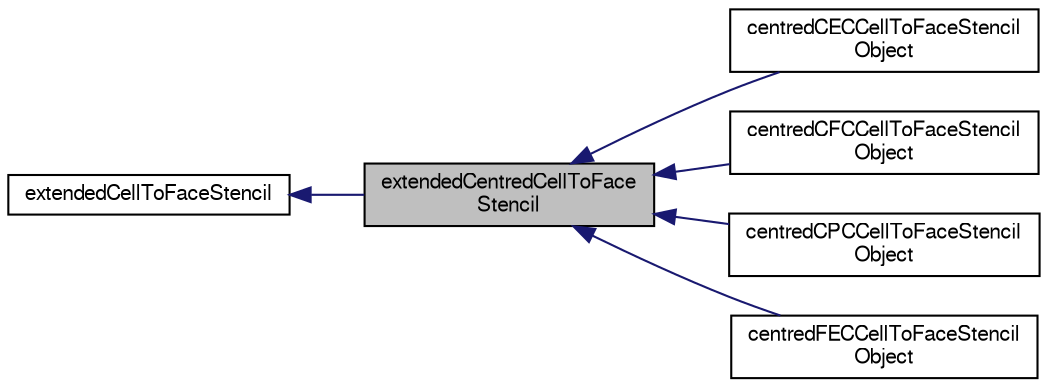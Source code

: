 digraph "extendedCentredCellToFaceStencil"
{
  bgcolor="transparent";
  edge [fontname="FreeSans",fontsize="10",labelfontname="FreeSans",labelfontsize="10"];
  node [fontname="FreeSans",fontsize="10",shape=record];
  rankdir="LR";
  Node0 [label="extendedCentredCellToFace\lStencil",height=0.2,width=0.4,color="black", fillcolor="grey75", style="filled", fontcolor="black"];
  Node1 -> Node0 [dir="back",color="midnightblue",fontsize="10",style="solid",fontname="FreeSans"];
  Node1 [label="extendedCellToFaceStencil",height=0.2,width=0.4,color="black",URL="$a22670.html",tooltip="Calculates/constains the extended cell-to-face stencil. "];
  Node0 -> Node2 [dir="back",color="midnightblue",fontsize="10",style="solid",fontname="FreeSans"];
  Node2 [label="centredCECCellToFaceStencil\lObject",height=0.2,width=0.4,color="black",URL="$a22706.html"];
  Node0 -> Node3 [dir="back",color="midnightblue",fontsize="10",style="solid",fontname="FreeSans"];
  Node3 [label="centredCFCCellToFaceStencil\lObject",height=0.2,width=0.4,color="black",URL="$a22710.html"];
  Node0 -> Node4 [dir="back",color="midnightblue",fontsize="10",style="solid",fontname="FreeSans"];
  Node4 [label="centredCPCCellToFaceStencil\lObject",height=0.2,width=0.4,color="black",URL="$a22714.html"];
  Node0 -> Node5 [dir="back",color="midnightblue",fontsize="10",style="solid",fontname="FreeSans"];
  Node5 [label="centredFECCellToFaceStencil\lObject",height=0.2,width=0.4,color="black",URL="$a22718.html"];
}
